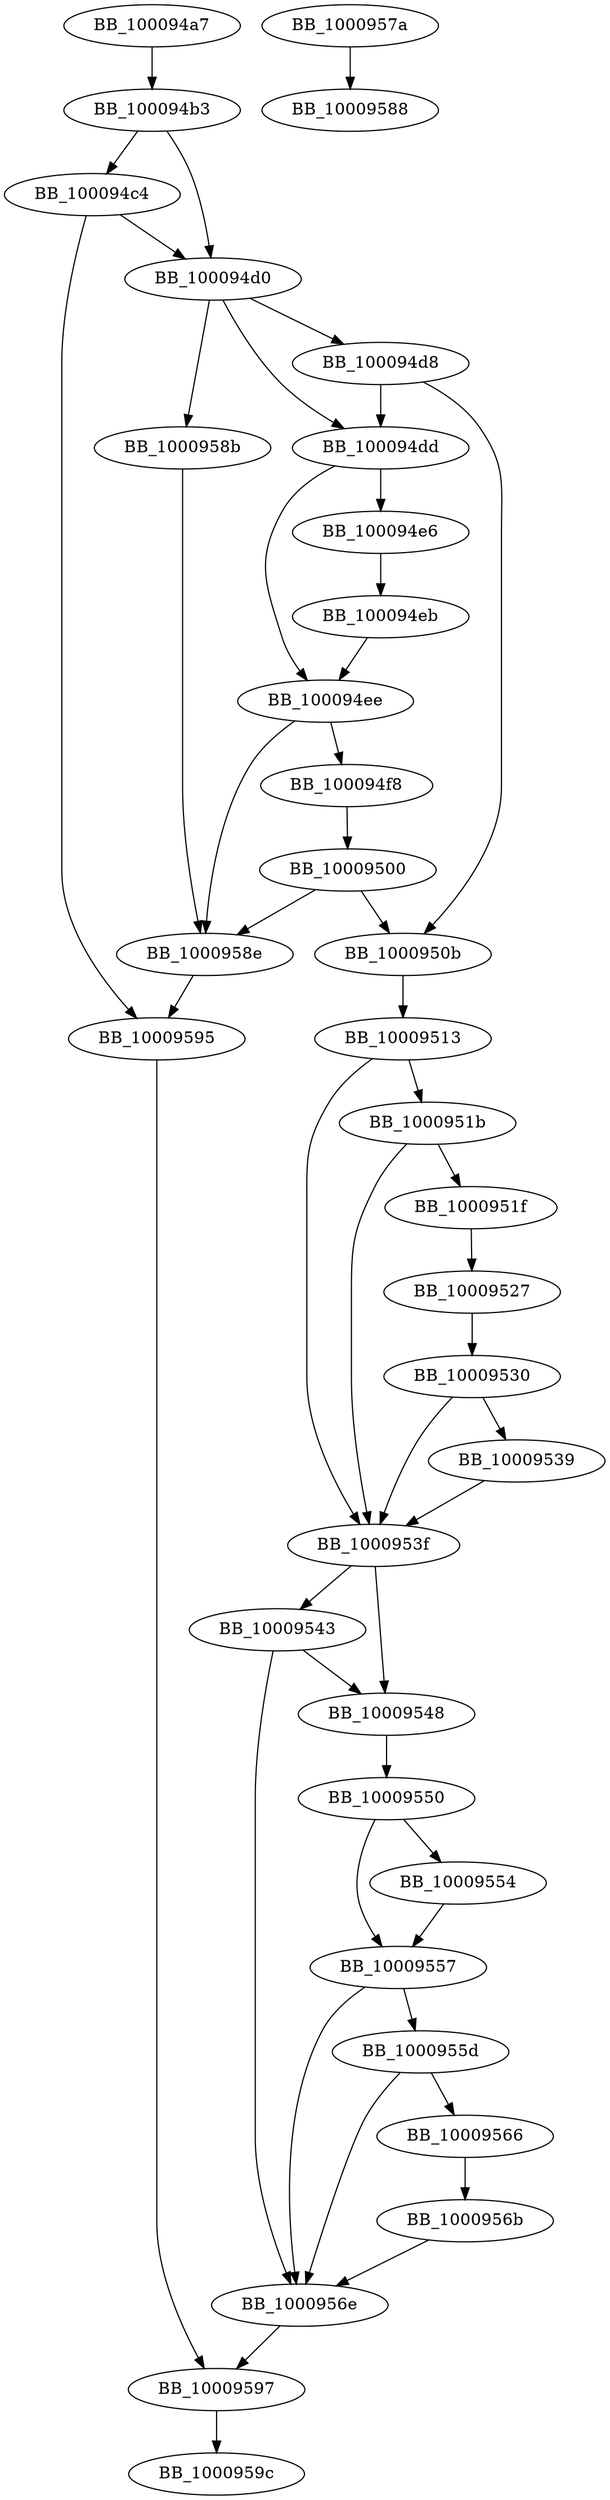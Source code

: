 DiGraph ___DllMainCRTStartup{
BB_100094a7->BB_100094b3
BB_100094b3->BB_100094c4
BB_100094b3->BB_100094d0
BB_100094c4->BB_100094d0
BB_100094c4->BB_10009595
BB_100094d0->BB_100094d8
BB_100094d0->BB_100094dd
BB_100094d0->BB_1000958b
BB_100094d8->BB_100094dd
BB_100094d8->BB_1000950b
BB_100094dd->BB_100094e6
BB_100094dd->BB_100094ee
BB_100094e6->BB_100094eb
BB_100094eb->BB_100094ee
BB_100094ee->BB_100094f8
BB_100094ee->BB_1000958e
BB_100094f8->BB_10009500
BB_10009500->BB_1000950b
BB_10009500->BB_1000958e
BB_1000950b->BB_10009513
BB_10009513->BB_1000951b
BB_10009513->BB_1000953f
BB_1000951b->BB_1000951f
BB_1000951b->BB_1000953f
BB_1000951f->BB_10009527
BB_10009527->BB_10009530
BB_10009530->BB_10009539
BB_10009530->BB_1000953f
BB_10009539->BB_1000953f
BB_1000953f->BB_10009543
BB_1000953f->BB_10009548
BB_10009543->BB_10009548
BB_10009543->BB_1000956e
BB_10009548->BB_10009550
BB_10009550->BB_10009554
BB_10009550->BB_10009557
BB_10009554->BB_10009557
BB_10009557->BB_1000955d
BB_10009557->BB_1000956e
BB_1000955d->BB_10009566
BB_1000955d->BB_1000956e
BB_10009566->BB_1000956b
BB_1000956b->BB_1000956e
BB_1000956e->BB_10009597
BB_1000957a->BB_10009588
BB_1000958b->BB_1000958e
BB_1000958e->BB_10009595
BB_10009595->BB_10009597
BB_10009597->BB_1000959c
}

